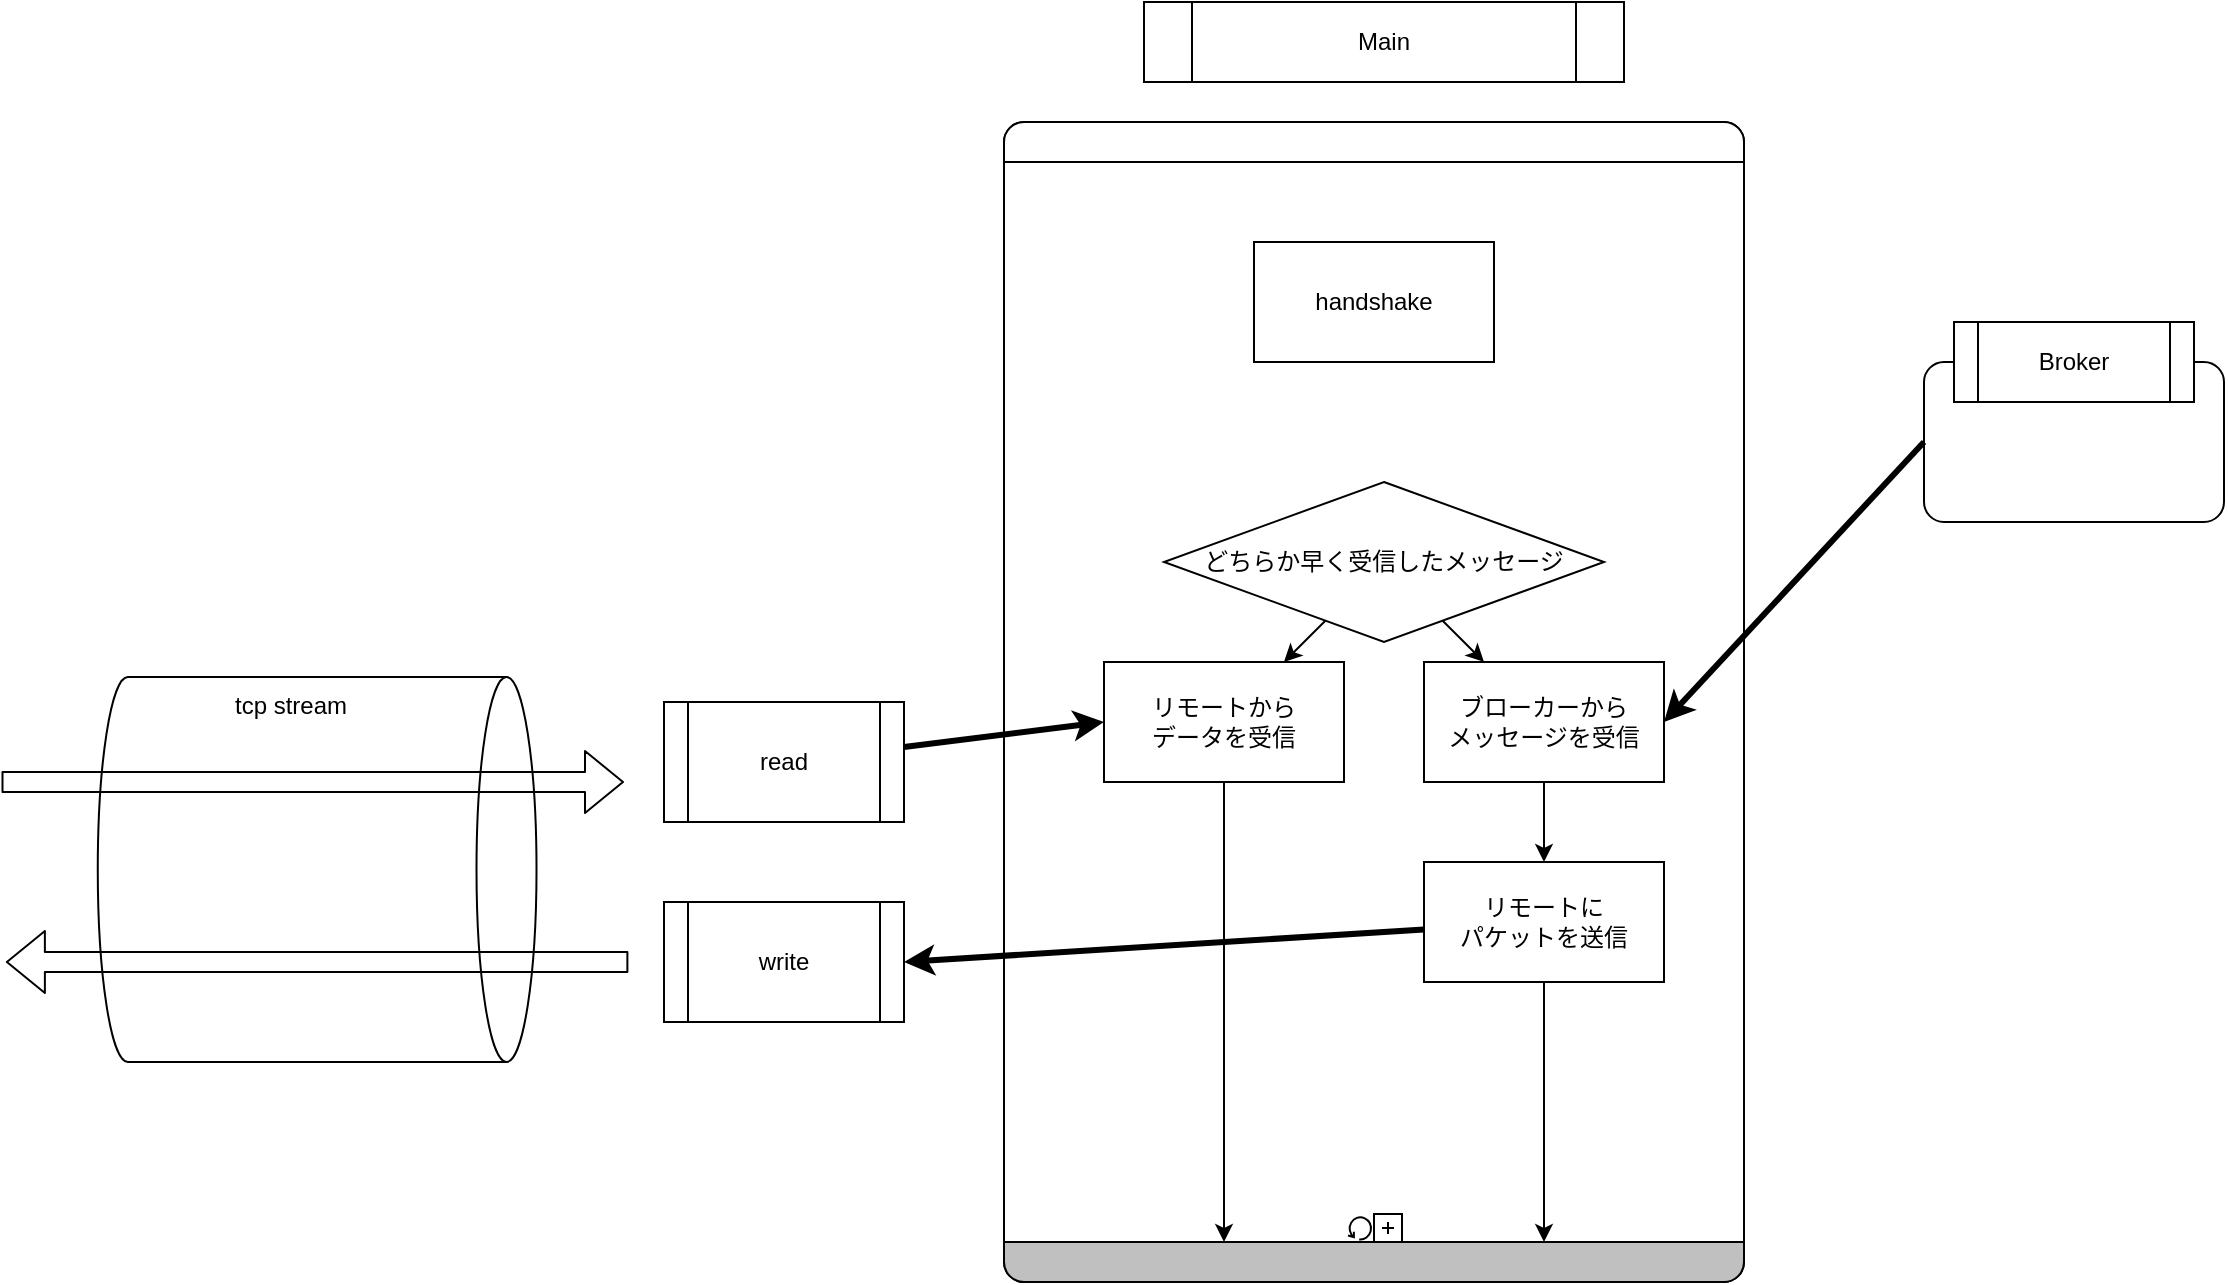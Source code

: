 <mxfile>
    <diagram id="cSNAQo7zBE5ASwPmJZnW" name="ページ1">
        <mxGraphModel dx="1563" dy="684" grid="1" gridSize="10" guides="1" tooltips="1" connect="1" arrows="1" fold="1" page="1" pageScale="1" pageWidth="827" pageHeight="1169" math="0" shadow="0">
            <root>
                <mxCell id="0"/>
                <mxCell id="1" parent="0"/>
                <mxCell id="70" value="" style="rounded=1;whiteSpace=wrap;html=1;container=0;collapsible=0;absoluteArcSize=1;arcSize=20;childLayout=stackLayout;horizontal=1;horizontalStack=0;resizeParent=1;resizeParentMax=0;resizeLast=0;" vertex="1" parent="1">
                    <mxGeometry x="320" y="80" width="370" height="580" as="geometry"/>
                </mxCell>
                <mxCell id="72" value="" style="shape=mxgraph.bpmn.task;arcSize=0;taskMarker=abstract;part=1;isLoopSub=1;isLoopStandard=1;connectable=0;whiteSpace=wrap;html=1;" vertex="1" parent="1">
                    <mxGeometry x="320" y="100" width="370" height="540" as="geometry"/>
                </mxCell>
                <mxCell id="27" value="tcp stream" style="shape=cylinder3;whiteSpace=wrap;html=1;boundedLbl=1;backgroundOutline=1;size=15;rotation=90;horizontal=0;align=center;verticalAlign=top;" vertex="1" parent="1">
                    <mxGeometry x="-119.68" y="344.07" width="192.5" height="219.37" as="geometry"/>
                </mxCell>
                <mxCell id="26" value="" style="shape=flexArrow;endArrow=classic;html=1;" edge="1" parent="1">
                    <mxGeometry width="50" height="50" relative="1" as="geometry">
                        <mxPoint x="-181.25" y="410" as="sourcePoint"/>
                        <mxPoint x="130" y="410" as="targetPoint"/>
                    </mxGeometry>
                </mxCell>
                <mxCell id="28" value="" style="shape=flexArrow;endArrow=classic;html=1;" edge="1" parent="1">
                    <mxGeometry width="50" height="50" relative="1" as="geometry">
                        <mxPoint x="132.19" y="500" as="sourcePoint"/>
                        <mxPoint x="-179.06" y="500" as="targetPoint"/>
                    </mxGeometry>
                </mxCell>
                <mxCell id="80" style="edgeStyle=none;html=1;entryX=0;entryY=0.5;entryDx=0;entryDy=0;strokeWidth=3;" edge="1" parent="1" source="29" target="65">
                    <mxGeometry relative="1" as="geometry"/>
                </mxCell>
                <mxCell id="29" value="read" style="shape=process;whiteSpace=wrap;html=1;backgroundOutline=1;" vertex="1" parent="1">
                    <mxGeometry x="150" y="370" width="120" height="60" as="geometry"/>
                </mxCell>
                <mxCell id="30" value="write" style="shape=process;whiteSpace=wrap;html=1;backgroundOutline=1;" vertex="1" parent="1">
                    <mxGeometry x="150" y="470" width="120" height="60" as="geometry"/>
                </mxCell>
                <mxCell id="56" value="" style="group" vertex="1" connectable="0" parent="1">
                    <mxGeometry x="780" y="180" width="150" height="100" as="geometry"/>
                </mxCell>
                <mxCell id="38" value="" style="points=[[0.25,0,0],[0.5,0,0],[0.75,0,0],[1,0.25,0],[1,0.5,0],[1,0.75,0],[0.75,1,0],[0.5,1,0],[0.25,1,0],[0,0.75,0],[0,0.5,0],[0,0.25,0]];shape=mxgraph.bpmn.task;whiteSpace=wrap;rectStyle=rounded;size=10;html=1;taskMarker=abstract;movable=1;resizable=1;rotatable=1;deletable=1;editable=1;connectable=1;" vertex="1" parent="56">
                    <mxGeometry y="20" width="150" height="80" as="geometry"/>
                </mxCell>
                <mxCell id="42" value="Broker" style="shape=process;whiteSpace=wrap;html=1;backgroundOutline=1;movable=1;resizable=1;rotatable=1;deletable=1;editable=1;connectable=1;" vertex="1" parent="56">
                    <mxGeometry x="15" width="120" height="40" as="geometry"/>
                </mxCell>
                <mxCell id="57" style="edgeStyle=none;html=1;exitX=0;exitY=0.5;exitDx=0;exitDy=0;exitPerimeter=0;entryX=1;entryY=0.5;entryDx=0;entryDy=0;strokeWidth=3;" edge="1" parent="1" source="38">
                    <mxGeometry relative="1" as="geometry">
                        <mxPoint x="650" y="380" as="targetPoint"/>
                    </mxGeometry>
                </mxCell>
                <mxCell id="31" value="Main" style="shape=process;whiteSpace=wrap;html=1;backgroundOutline=1;movable=1;resizable=1;rotatable=1;deletable=1;editable=1;connectable=1;" vertex="1" parent="1">
                    <mxGeometry x="390" y="20" width="240" height="40" as="geometry"/>
                </mxCell>
                <mxCell id="68" value="" style="edgeStyle=none;html=1;" edge="1" parent="1" source="60" target="67">
                    <mxGeometry relative="1" as="geometry"/>
                </mxCell>
                <mxCell id="60" value="どちらか早く受信したメッセージ" style="rhombus;whiteSpace=wrap;html=1;" vertex="1" parent="1">
                    <mxGeometry x="400" y="260" width="220" height="80" as="geometry"/>
                </mxCell>
                <mxCell id="74" style="edgeStyle=none;html=1;" edge="1" parent="1" source="65">
                    <mxGeometry relative="1" as="geometry">
                        <mxPoint x="430" y="640" as="targetPoint"/>
                    </mxGeometry>
                </mxCell>
                <mxCell id="65" value="リモートから&lt;br&gt;データを受信" style="whiteSpace=wrap;html=1;" vertex="1" parent="1">
                    <mxGeometry x="370" y="350" width="120" height="60" as="geometry"/>
                </mxCell>
                <mxCell id="66" value="" style="edgeStyle=none;html=1;" edge="1" parent="1" source="60" target="65">
                    <mxGeometry relative="1" as="geometry"/>
                </mxCell>
                <mxCell id="75" style="edgeStyle=none;html=1;" edge="1" parent="1" source="67">
                    <mxGeometry relative="1" as="geometry">
                        <mxPoint x="590" y="450" as="targetPoint"/>
                    </mxGeometry>
                </mxCell>
                <mxCell id="67" value="ブローカーから&lt;br&gt;メッセージを受信" style="whiteSpace=wrap;html=1;" vertex="1" parent="1">
                    <mxGeometry x="530" y="350" width="120" height="60" as="geometry"/>
                </mxCell>
                <mxCell id="71" value="" style="whiteSpace=wrap;connectable=0;html=1;shape=mxgraph.basic.rect;size=10;rectStyle=rounded;bottomRightStyle=square;bottomLeftStyle=square;part=1;" vertex="1" parent="1">
                    <mxGeometry x="320" y="80" width="370" height="20" as="geometry"/>
                </mxCell>
                <mxCell id="73" value="" style="whiteSpace=wrap;connectable=0;html=1;shape=mxgraph.basic.rect;size=10;rectStyle=rounded;topRightStyle=square;topLeftStyle=square;fillColor=#C0C0C0;part=1;" vertex="1" parent="1">
                    <mxGeometry x="320" y="640" width="370" height="20" as="geometry"/>
                </mxCell>
                <mxCell id="77" style="edgeStyle=none;html=1;entryX=1;entryY=0.5;entryDx=0;entryDy=0;strokeWidth=3;" edge="1" parent="1" source="76" target="30">
                    <mxGeometry relative="1" as="geometry"/>
                </mxCell>
                <mxCell id="81" style="edgeStyle=none;html=1;strokeWidth=1;" edge="1" parent="1" source="76">
                    <mxGeometry relative="1" as="geometry">
                        <mxPoint x="590" y="640" as="targetPoint"/>
                    </mxGeometry>
                </mxCell>
                <mxCell id="76" value="リモートに&lt;br&gt;パケットを送信" style="whiteSpace=wrap;html=1;" vertex="1" parent="1">
                    <mxGeometry x="530" y="450" width="120" height="60" as="geometry"/>
                </mxCell>
                <mxCell id="82" value="handshake" style="whiteSpace=wrap;html=1;" vertex="1" parent="1">
                    <mxGeometry x="445" y="140" width="120" height="60" as="geometry"/>
                </mxCell>
            </root>
        </mxGraphModel>
    </diagram>
</mxfile>